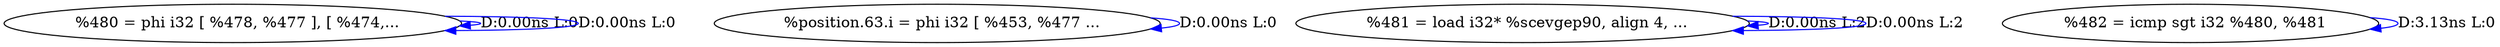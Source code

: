 digraph {
Node0x286c340[label="  %480 = phi i32 [ %478, %477 ], [ %474,..."];
Node0x286c340 -> Node0x286c340[label="D:0.00ns L:0",color=blue];
Node0x286c340 -> Node0x286c340[label="D:0.00ns L:0",color=blue];
Node0x286c420[label="  %position.63.i = phi i32 [ %453, %477 ..."];
Node0x286c420 -> Node0x286c420[label="D:0.00ns L:0",color=blue];
Node0x286c500[label="  %481 = load i32* %scevgep90, align 4, ..."];
Node0x286c500 -> Node0x286c500[label="D:0.00ns L:2",color=blue];
Node0x286c500 -> Node0x286c500[label="D:0.00ns L:2",color=blue];
Node0x286c5e0[label="  %482 = icmp sgt i32 %480, %481"];
Node0x286c5e0 -> Node0x286c5e0[label="D:3.13ns L:0",color=blue];
}
